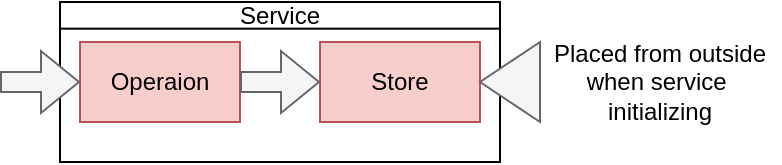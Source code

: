 <mxfile version="20.2.8" type="device"><diagram id="teiU1ZzRJtfdFrTxIYsC" name="Страница 1"><mxGraphModel dx="825" dy="445" grid="1" gridSize="10" guides="1" tooltips="1" connect="1" arrows="1" fold="1" page="1" pageScale="1" pageWidth="827" pageHeight="1169" math="0" shadow="0"><root><mxCell id="0"/><mxCell id="1" parent="0"/><mxCell id="H3ff49Iu3RNtSZTxpsyP-16" value="" style="group" vertex="1" connectable="0" parent="1"><mxGeometry x="190" y="520" width="220" height="80" as="geometry"/></mxCell><mxCell id="H3ff49Iu3RNtSZTxpsyP-7" value="" style="rounded=0;whiteSpace=wrap;html=1;" vertex="1" parent="H3ff49Iu3RNtSZTxpsyP-16"><mxGeometry width="220" height="80" as="geometry"/></mxCell><mxCell id="H3ff49Iu3RNtSZTxpsyP-15" value="Service" style="rounded=0;whiteSpace=wrap;html=1;glass=0;" vertex="1" parent="H3ff49Iu3RNtSZTxpsyP-16"><mxGeometry width="220" height="13.333" as="geometry"/></mxCell><mxCell id="H3ff49Iu3RNtSZTxpsyP-1" value="Operaion" style="rounded=0;whiteSpace=wrap;html=1;fillColor=#f8cecc;strokeColor=#b85450;" vertex="1" parent="1"><mxGeometry x="200" y="540" width="80" height="40" as="geometry"/></mxCell><mxCell id="H3ff49Iu3RNtSZTxpsyP-2" value="Store" style="rounded=0;whiteSpace=wrap;html=1;fillColor=#f8cecc;strokeColor=#b85450;" vertex="1" parent="1"><mxGeometry x="320" y="540" width="80" height="40" as="geometry"/></mxCell><mxCell id="H3ff49Iu3RNtSZTxpsyP-3" value="" style="shape=flexArrow;endArrow=classic;html=1;rounded=0;exitX=1;exitY=0.5;exitDx=0;exitDy=0;entryX=0;entryY=0.5;entryDx=0;entryDy=0;fillColor=#f5f5f5;strokeColor=#666666;" edge="1" parent="1" source="H3ff49Iu3RNtSZTxpsyP-1" target="H3ff49Iu3RNtSZTxpsyP-2"><mxGeometry width="50" height="50" relative="1" as="geometry"><mxPoint x="390" y="660" as="sourcePoint"/><mxPoint x="440" y="610" as="targetPoint"/></mxGeometry></mxCell><mxCell id="H3ff49Iu3RNtSZTxpsyP-9" value="" style="shape=flexArrow;endArrow=classic;html=1;rounded=0;entryX=0;entryY=0.5;entryDx=0;entryDy=0;fillColor=#f5f5f5;strokeColor=#666666;" edge="1" parent="1" target="H3ff49Iu3RNtSZTxpsyP-1"><mxGeometry width="50" height="50" relative="1" as="geometry"><mxPoint x="160" y="560" as="sourcePoint"/><mxPoint x="120" y="570" as="targetPoint"/></mxGeometry></mxCell><mxCell id="H3ff49Iu3RNtSZTxpsyP-17" value="" style="triangle;whiteSpace=wrap;html=1;rotation=-180;fillColor=#f5f5f5;fontColor=#333333;strokeColor=#666666;" vertex="1" parent="1"><mxGeometry x="400" y="540" width="30" height="40" as="geometry"/></mxCell><mxCell id="H3ff49Iu3RNtSZTxpsyP-19" value="Placed from outside when service&amp;nbsp; initializing" style="text;html=1;strokeColor=none;fillColor=none;align=center;verticalAlign=middle;whiteSpace=wrap;rounded=0;glass=0;sketch=1;strokeWidth=1;" vertex="1" parent="1"><mxGeometry x="430" y="540" width="120" height="40" as="geometry"/></mxCell></root></mxGraphModel></diagram></mxfile>